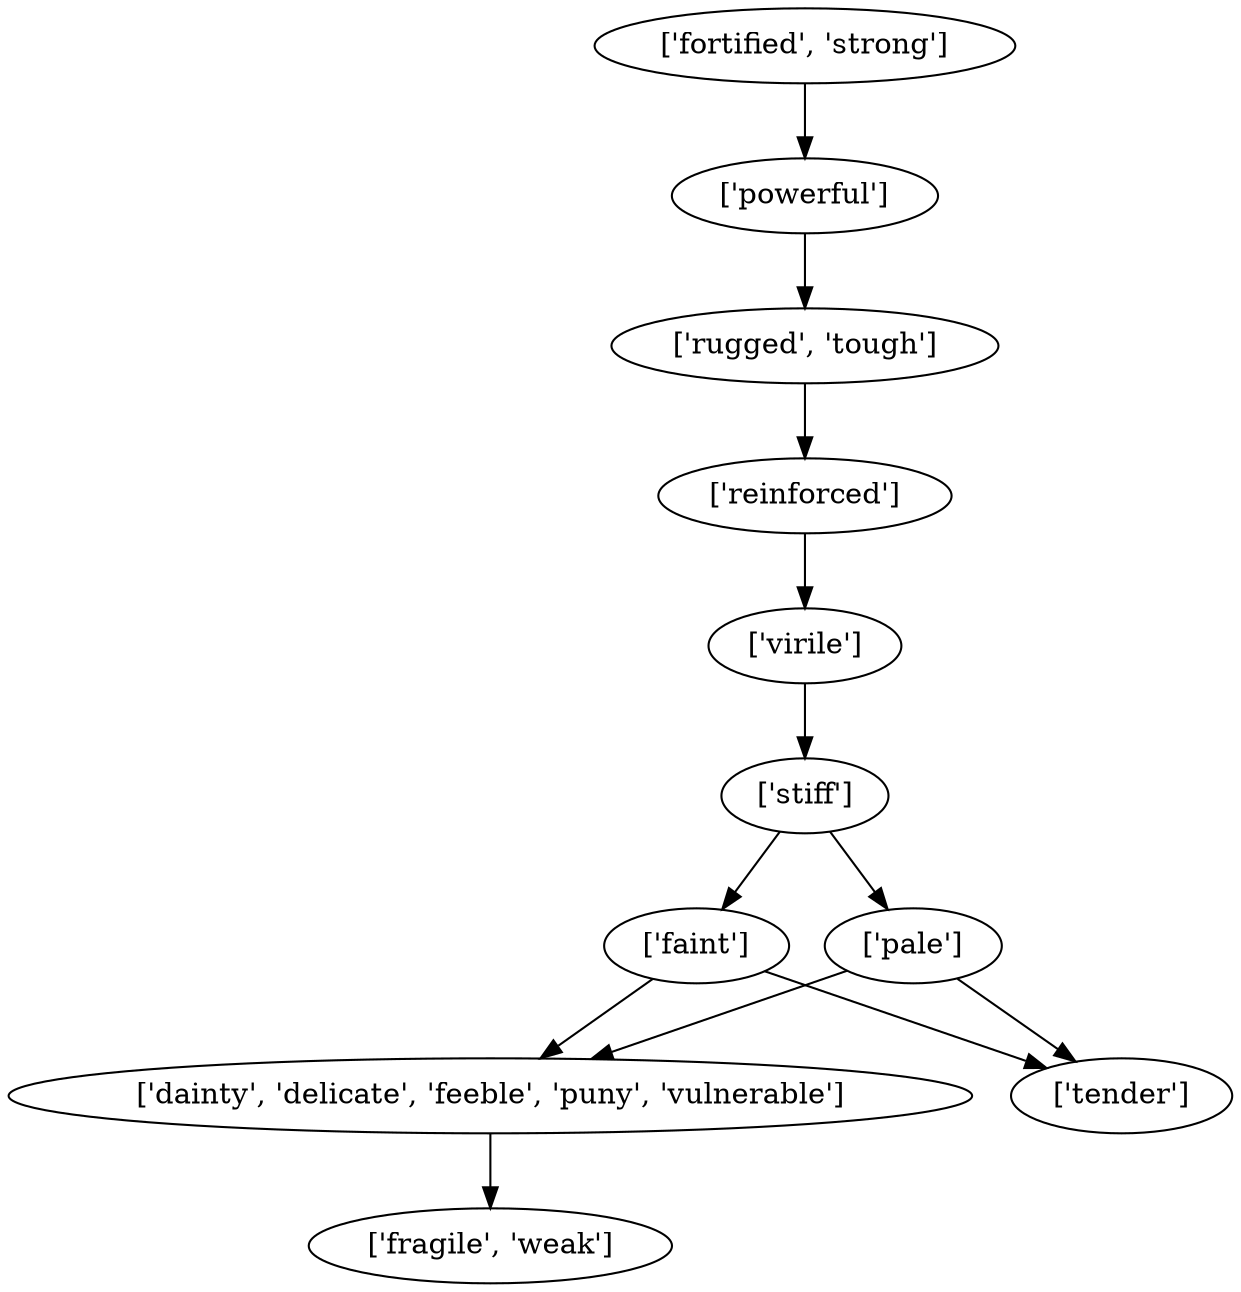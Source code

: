 strict digraph  {
	"['fortified', 'strong']" -> "['powerful']";
	"['powerful']" -> "['rugged', 'tough']";
	"['stiff']" -> "['faint']";
	"['stiff']" -> "['pale']";
	"['faint']" -> "['dainty', 'delicate', 'feeble', 'puny', 'vulnerable']";
	"['faint']" -> "['tender']";
	"['pale']" -> "['dainty', 'delicate', 'feeble', 'puny', 'vulnerable']";
	"['pale']" -> "['tender']";
	"['rugged', 'tough']" -> "['reinforced']";
	"['reinforced']" -> "['virile']";
	"['dainty', 'delicate', 'feeble', 'puny', 'vulnerable']" -> "['fragile', 'weak']";
	"['virile']" -> "['stiff']";
}
